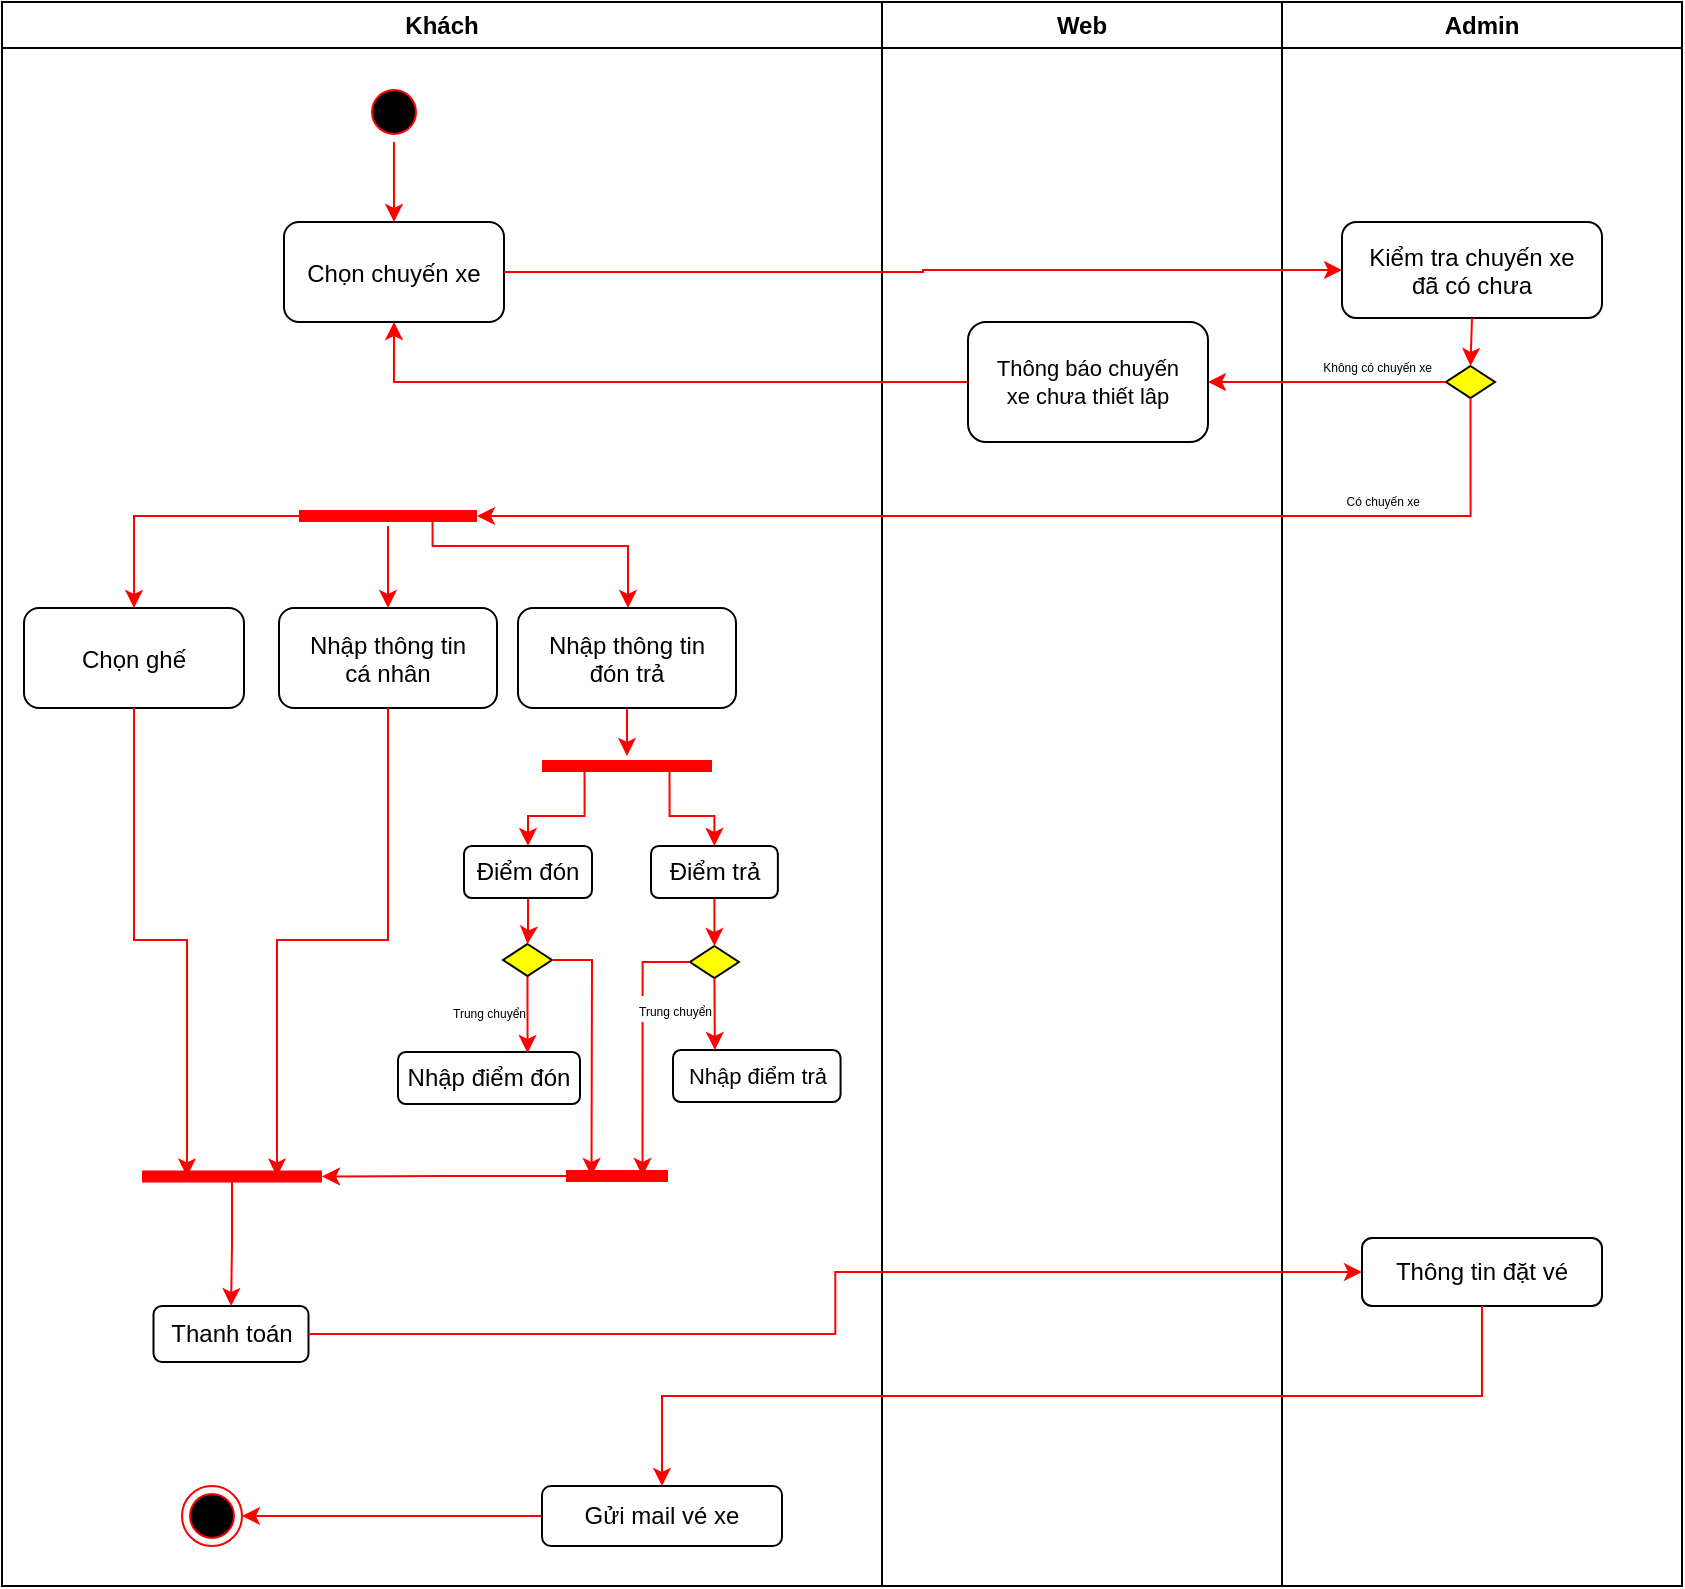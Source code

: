 <mxfile version="24.8.8">
  <diagram name="Page-1" id="e7e014a7-5840-1c2e-5031-d8a46d1fe8dd">
    <mxGraphModel dx="880" dy="468" grid="1" gridSize="10" guides="1" tooltips="1" connect="1" arrows="1" fold="1" page="1" pageScale="1" pageWidth="1169" pageHeight="826" background="none" math="0" shadow="0">
      <root>
        <mxCell id="0" />
        <mxCell id="1" parent="0" />
        <mxCell id="2" value="Khách" style="swimlane;whiteSpace=wrap" parent="1" vertex="1">
          <mxGeometry x="160" y="128" width="440" height="792" as="geometry" />
        </mxCell>
        <mxCell id="wCCycQuZFANbT5Uhhh3c-147" style="edgeStyle=orthogonalEdgeStyle;shape=connector;rounded=0;orthogonalLoop=1;jettySize=auto;html=1;entryX=0.5;entryY=0;entryDx=0;entryDy=0;strokeColor=#FF0000;align=center;verticalAlign=middle;fontFamily=Helvetica;fontSize=11;fontColor=default;labelBackgroundColor=default;endArrow=classic;" edge="1" parent="2" source="5" target="7">
          <mxGeometry relative="1" as="geometry" />
        </mxCell>
        <mxCell id="5" value="" style="ellipse;shape=startState;fillColor=#000000;strokeColor=#ff0000;" parent="2" vertex="1">
          <mxGeometry x="181" y="40" width="30" height="30" as="geometry" />
        </mxCell>
        <mxCell id="7" value="Chọn chuyến xe" style="rounded=1;" parent="2" vertex="1">
          <mxGeometry x="141" y="110" width="110" height="50" as="geometry" />
        </mxCell>
        <mxCell id="8" value="Chọn ghế" style="rounded=1;" parent="2" vertex="1">
          <mxGeometry x="11" y="303" width="110" height="50" as="geometry" />
        </mxCell>
        <mxCell id="38" value="" style="ellipse;shape=endState;fillColor=#000000;strokeColor=#ff0000" parent="2" vertex="1">
          <mxGeometry x="90" y="742" width="30" height="30" as="geometry" />
        </mxCell>
        <mxCell id="wCCycQuZFANbT5Uhhh3c-45" value="Nhập thông tin&#xa;cá nhân" style="rounded=1;" vertex="1" parent="2">
          <mxGeometry x="138.5" y="303" width="109" height="50" as="geometry" />
        </mxCell>
        <mxCell id="wCCycQuZFANbT5Uhhh3c-61" value="&lt;font style=&quot;font-size: 12px;&quot;&gt;Nhập điểm đón&lt;/font&gt;" style="rounded=1;whiteSpace=wrap;html=1;fontSize=11;strokeColor=#000000;strokeWidth=1;labelBackgroundColor=default;" vertex="1" parent="2">
          <mxGeometry x="198" y="525" width="91" height="26" as="geometry" />
        </mxCell>
        <mxCell id="wCCycQuZFANbT5Uhhh3c-52" value="Thanh toán" style="whiteSpace=wrap;html=1;rounded=1;" vertex="1" parent="2">
          <mxGeometry x="75.75" y="652" width="77.5" height="28" as="geometry" />
        </mxCell>
        <mxCell id="wCCycQuZFANbT5Uhhh3c-80" value="" style="rhombus;whiteSpace=wrap;html=1;fontColor=#000000;fillColor=#FFFF00;strokeColor=#000000;fontFamily=Helvetica;fontSize=11;labelBackgroundColor=default;" vertex="1" parent="2">
          <mxGeometry x="343.96" y="472" width="24.5" height="16" as="geometry" />
        </mxCell>
        <mxCell id="wCCycQuZFANbT5Uhhh3c-97" style="edgeStyle=orthogonalEdgeStyle;shape=connector;rounded=0;orthogonalLoop=1;jettySize=auto;html=1;entryX=0.5;entryY=0;entryDx=0;entryDy=0;strokeColor=#FF0000;align=center;verticalAlign=middle;fontFamily=Helvetica;fontSize=11;fontColor=default;labelBackgroundColor=default;endArrow=classic;" edge="1" parent="2" source="wCCycQuZFANbT5Uhhh3c-96" target="wCCycQuZFANbT5Uhhh3c-80">
          <mxGeometry relative="1" as="geometry" />
        </mxCell>
        <mxCell id="wCCycQuZFANbT5Uhhh3c-96" value="Điểm trả" style="rounded=1;whiteSpace=wrap;html=1;fontFamily=Helvetica;fontSize=12;fontColor=default;labelBackgroundColor=default;" vertex="1" parent="2">
          <mxGeometry x="324.5" y="422" width="63.43" height="26.01" as="geometry" />
        </mxCell>
        <mxCell id="wCCycQuZFANbT5Uhhh3c-98" value="Nhập điểm trả" style="rounded=1;whiteSpace=wrap;html=1;fontFamily=Helvetica;fontSize=11;fontColor=default;labelBackgroundColor=default;" vertex="1" parent="2">
          <mxGeometry x="335.5" y="524" width="83.78" height="26" as="geometry" />
        </mxCell>
        <mxCell id="wCCycQuZFANbT5Uhhh3c-106" value="&lt;font style=&quot;font-size: 6px;&quot;&gt;Trung chuyển&lt;/font&gt;" style="edgeStyle=orthogonalEdgeStyle;shape=connector;rounded=0;orthogonalLoop=1;jettySize=auto;html=1;entryX=0.712;entryY=0.019;entryDx=0;entryDy=0;strokeColor=#FF0000;align=right;verticalAlign=bottom;fontFamily=Helvetica;fontSize=11;fontColor=default;labelBackgroundColor=default;endArrow=classic;entryPerimeter=0;" edge="1" parent="2" source="wCCycQuZFANbT5Uhhh3c-100" target="wCCycQuZFANbT5Uhhh3c-61">
          <mxGeometry x="0.338" relative="1" as="geometry">
            <mxPoint as="offset" />
          </mxGeometry>
        </mxCell>
        <mxCell id="wCCycQuZFANbT5Uhhh3c-100" value="" style="rhombus;whiteSpace=wrap;html=1;fontColor=#000000;fillColor=#FFFF00;strokeColor=#000000;fontFamily=Helvetica;fontSize=11;labelBackgroundColor=default;" vertex="1" parent="2">
          <mxGeometry x="250.5" y="471" width="24.5" height="16" as="geometry" />
        </mxCell>
        <mxCell id="wCCycQuZFANbT5Uhhh3c-104" value="" style="shape=line;html=1;strokeWidth=6;strokeColor=#ff0000;fontFamily=Helvetica;fontSize=11;fontColor=default;labelBackgroundColor=default;" vertex="1" parent="2">
          <mxGeometry x="282" y="582" width="51" height="10" as="geometry" />
        </mxCell>
        <mxCell id="wCCycQuZFANbT5Uhhh3c-119" style="edgeStyle=orthogonalEdgeStyle;shape=connector;rounded=0;orthogonalLoop=1;jettySize=auto;html=1;strokeColor=#FF0000;align=center;verticalAlign=middle;fontFamily=Helvetica;fontSize=11;fontColor=default;labelBackgroundColor=default;endArrow=classic;exitX=1;exitY=0.5;exitDx=0;exitDy=0;entryX=0.25;entryY=0.5;entryDx=0;entryDy=0;entryPerimeter=0;" edge="1" parent="2" source="wCCycQuZFANbT5Uhhh3c-100" target="wCCycQuZFANbT5Uhhh3c-104">
          <mxGeometry relative="1" as="geometry">
            <mxPoint x="294.5" y="542" as="targetPoint" />
            <Array as="points">
              <mxPoint x="295" y="480" />
              <mxPoint x="295" y="571" />
            </Array>
          </mxGeometry>
        </mxCell>
        <mxCell id="wCCycQuZFANbT5Uhhh3c-122" style="edgeStyle=orthogonalEdgeStyle;shape=connector;rounded=0;orthogonalLoop=1;jettySize=auto;html=1;strokeColor=#FF0000;align=center;verticalAlign=middle;fontFamily=Helvetica;fontSize=11;fontColor=default;labelBackgroundColor=default;endArrow=classic;exitX=0;exitY=0.5;exitDx=0;exitDy=0;entryX=0.75;entryY=0.5;entryDx=0;entryDy=0;entryPerimeter=0;" edge="1" parent="2" source="wCCycQuZFANbT5Uhhh3c-80" target="wCCycQuZFANbT5Uhhh3c-104">
          <mxGeometry relative="1" as="geometry">
            <mxPoint x="315.5" y="552" as="targetPoint" />
            <Array as="points">
              <mxPoint x="320" y="480" />
            </Array>
          </mxGeometry>
        </mxCell>
        <mxCell id="wCCycQuZFANbT5Uhhh3c-140" value="&lt;font style=&quot;font-size: 6px;&quot;&gt;Trung chuyển&lt;/font&gt;" style="edgeStyle=orthogonalEdgeStyle;shape=connector;rounded=0;orthogonalLoop=1;jettySize=auto;html=1;entryX=0.25;entryY=0;entryDx=0;entryDy=0;strokeColor=#FF0000;align=right;verticalAlign=bottom;fontFamily=Helvetica;fontSize=11;fontColor=default;labelBackgroundColor=default;endArrow=classic;exitX=0.5;exitY=1;exitDx=0;exitDy=0;" edge="1" parent="2" source="wCCycQuZFANbT5Uhhh3c-80" target="wCCycQuZFANbT5Uhhh3c-98">
          <mxGeometry x="0.338" relative="1" as="geometry">
            <mxPoint x="365.5" y="488" as="sourcePoint" />
            <mxPoint x="365.5" y="525" as="targetPoint" />
            <mxPoint as="offset" />
          </mxGeometry>
        </mxCell>
        <mxCell id="3" value="Web" style="swimlane;whiteSpace=wrap;startSize=23;" parent="1" vertex="1">
          <mxGeometry x="600" y="128" width="200" height="792" as="geometry" />
        </mxCell>
        <mxCell id="4" value="Admin" style="swimlane;whiteSpace=wrap;startSize=23;" parent="1" vertex="1">
          <mxGeometry x="800" y="128" width="200" height="792" as="geometry">
            <mxRectangle x="724.5" y="128" width="70" height="30" as="alternateBounds" />
          </mxGeometry>
        </mxCell>
        <mxCell id="wCCycQuZFANbT5Uhhh3c-130" value="Thông tin đặt vé" style="rounded=1;whiteSpace=wrap;html=1;fontFamily=Helvetica;fontSize=12;fontColor=default;labelBackgroundColor=default;" vertex="1" parent="4">
          <mxGeometry x="40" y="618" width="120" height="34" as="geometry" />
        </mxCell>
        <mxCell id="wCCycQuZFANbT5Uhhh3c-42" value="Kiểm tra chuyến xe&#xa;đã có chưa" style="rounded=1;" vertex="1" parent="4">
          <mxGeometry x="30" y="110" width="130" height="48" as="geometry" />
        </mxCell>
        <mxCell id="wCCycQuZFANbT5Uhhh3c-137" value="" style="rhombus;whiteSpace=wrap;html=1;fontColor=#000000;fillColor=#FFFF00;strokeColor=#000000;fontFamily=Helvetica;fontSize=11;labelBackgroundColor=default;" vertex="1" parent="4">
          <mxGeometry x="82" y="182" width="24.5" height="16" as="geometry" />
        </mxCell>
        <mxCell id="wCCycQuZFANbT5Uhhh3c-139" style="edgeStyle=orthogonalEdgeStyle;shape=connector;rounded=0;orthogonalLoop=1;jettySize=auto;html=1;entryX=0.5;entryY=0;entryDx=0;entryDy=0;strokeColor=#FF0000;align=center;verticalAlign=middle;fontFamily=Helvetica;fontSize=11;fontColor=default;labelBackgroundColor=default;endArrow=classic;exitX=0.5;exitY=1;exitDx=0;exitDy=0;" edge="1" parent="4" source="wCCycQuZFANbT5Uhhh3c-42" target="wCCycQuZFANbT5Uhhh3c-137">
          <mxGeometry relative="1" as="geometry" />
        </mxCell>
        <mxCell id="wCCycQuZFANbT5Uhhh3c-76" style="edgeStyle=orthogonalEdgeStyle;shape=connector;rounded=0;orthogonalLoop=1;jettySize=auto;html=1;strokeColor=#FF0000;align=center;verticalAlign=middle;fontFamily=Helvetica;fontSize=11;fontColor=default;labelBackgroundColor=default;endArrow=classic;exitX=0.75;exitY=0.5;exitDx=0;exitDy=0;exitPerimeter=0;" edge="1" parent="1" source="wCCycQuZFANbT5Uhhh3c-58" target="wCCycQuZFANbT5Uhhh3c-74">
          <mxGeometry relative="1" as="geometry">
            <mxPoint x="370" y="410" as="sourcePoint" />
            <Array as="points">
              <mxPoint x="375" y="400" />
              <mxPoint x="473" y="400" />
            </Array>
          </mxGeometry>
        </mxCell>
        <mxCell id="wCCycQuZFANbT5Uhhh3c-149" style="edgeStyle=orthogonalEdgeStyle;shape=connector;rounded=0;orthogonalLoop=1;jettySize=auto;html=1;entryX=0.5;entryY=0;entryDx=0;entryDy=0;strokeColor=#FF0000;align=center;verticalAlign=middle;fontFamily=Helvetica;fontSize=11;fontColor=default;labelBackgroundColor=default;endArrow=classic;" edge="1" parent="1" source="wCCycQuZFANbT5Uhhh3c-58" target="wCCycQuZFANbT5Uhhh3c-45">
          <mxGeometry relative="1" as="geometry" />
        </mxCell>
        <mxCell id="wCCycQuZFANbT5Uhhh3c-150" style="edgeStyle=orthogonalEdgeStyle;shape=connector;rounded=0;orthogonalLoop=1;jettySize=auto;html=1;strokeColor=#FF0000;align=center;verticalAlign=middle;fontFamily=Helvetica;fontSize=11;fontColor=default;labelBackgroundColor=default;endArrow=classic;" edge="1" parent="1" source="wCCycQuZFANbT5Uhhh3c-58" target="8">
          <mxGeometry relative="1" as="geometry" />
        </mxCell>
        <mxCell id="wCCycQuZFANbT5Uhhh3c-58" value="" style="shape=line;html=1;strokeWidth=6;strokeColor=#ff0000;fontFamily=Helvetica;fontSize=11;fontColor=default;labelBackgroundColor=default;" vertex="1" parent="1">
          <mxGeometry x="308.5" y="380" width="89" height="10" as="geometry" />
        </mxCell>
        <mxCell id="wCCycQuZFANbT5Uhhh3c-87" style="edgeStyle=orthogonalEdgeStyle;shape=connector;rounded=0;orthogonalLoop=1;jettySize=auto;html=1;strokeColor=#FF0000;align=center;verticalAlign=middle;fontFamily=Helvetica;fontSize=11;fontColor=default;labelBackgroundColor=default;endArrow=classic;" edge="1" parent="1" source="wCCycQuZFANbT5Uhhh3c-74" target="wCCycQuZFANbT5Uhhh3c-88">
          <mxGeometry relative="1" as="geometry">
            <mxPoint x="472.5" y="510" as="targetPoint" />
          </mxGeometry>
        </mxCell>
        <mxCell id="wCCycQuZFANbT5Uhhh3c-74" value="Nhập thông tin&#xa;đón trả" style="rounded=1;" vertex="1" parent="1">
          <mxGeometry x="418" y="431" width="109" height="50" as="geometry" />
        </mxCell>
        <mxCell id="wCCycQuZFANbT5Uhhh3c-92" style="edgeStyle=orthogonalEdgeStyle;shape=connector;rounded=0;orthogonalLoop=1;jettySize=auto;html=1;strokeColor=#FF0000;align=center;verticalAlign=middle;fontFamily=Helvetica;fontSize=11;fontColor=default;labelBackgroundColor=default;endArrow=classic;exitX=0.25;exitY=0.5;exitDx=0;exitDy=0;exitPerimeter=0;" edge="1" parent="1" source="wCCycQuZFANbT5Uhhh3c-88" target="wCCycQuZFANbT5Uhhh3c-95">
          <mxGeometry relative="1" as="geometry">
            <mxPoint x="442.273" y="546.015" as="targetPoint" />
          </mxGeometry>
        </mxCell>
        <mxCell id="wCCycQuZFANbT5Uhhh3c-93" style="edgeStyle=orthogonalEdgeStyle;shape=connector;rounded=0;orthogonalLoop=1;jettySize=auto;html=1;strokeColor=#FF0000;align=center;verticalAlign=middle;fontFamily=Helvetica;fontSize=11;fontColor=default;labelBackgroundColor=default;endArrow=classic;entryX=0.5;entryY=0;entryDx=0;entryDy=0;exitX=0.75;exitY=0.5;exitDx=0;exitDy=0;exitPerimeter=0;" edge="1" parent="1" source="wCCycQuZFANbT5Uhhh3c-88" target="wCCycQuZFANbT5Uhhh3c-96">
          <mxGeometry relative="1" as="geometry">
            <mxPoint x="510" y="530" as="targetPoint" />
          </mxGeometry>
        </mxCell>
        <mxCell id="wCCycQuZFANbT5Uhhh3c-88" value="" style="shape=line;html=1;strokeWidth=6;strokeColor=#ff0000;fontFamily=Helvetica;fontSize=11;fontColor=default;labelBackgroundColor=default;" vertex="1" parent="1">
          <mxGeometry x="430" y="505" width="85" height="10" as="geometry" />
        </mxCell>
        <mxCell id="wCCycQuZFANbT5Uhhh3c-148" style="edgeStyle=orthogonalEdgeStyle;shape=connector;rounded=0;orthogonalLoop=1;jettySize=auto;html=1;entryX=0.5;entryY=0;entryDx=0;entryDy=0;strokeColor=#FF0000;align=center;verticalAlign=middle;fontFamily=Helvetica;fontSize=11;fontColor=default;labelBackgroundColor=default;endArrow=classic;" edge="1" parent="1" source="wCCycQuZFANbT5Uhhh3c-95" target="wCCycQuZFANbT5Uhhh3c-100">
          <mxGeometry relative="1" as="geometry" />
        </mxCell>
        <mxCell id="wCCycQuZFANbT5Uhhh3c-95" value="Điểm đón" style="rounded=1;whiteSpace=wrap;html=1;fontFamily=Helvetica;fontSize=12;fontColor=default;labelBackgroundColor=default;" vertex="1" parent="1">
          <mxGeometry x="391" y="550" width="64" height="26" as="geometry" />
        </mxCell>
        <mxCell id="wCCycQuZFANbT5Uhhh3c-128" style="edgeStyle=orthogonalEdgeStyle;shape=connector;rounded=0;orthogonalLoop=1;jettySize=auto;html=1;strokeColor=#FF0000;align=center;verticalAlign=middle;fontFamily=Helvetica;fontSize=11;fontColor=default;labelBackgroundColor=default;endArrow=classic;" edge="1" parent="1" source="wCCycQuZFANbT5Uhhh3c-125" target="wCCycQuZFANbT5Uhhh3c-52">
          <mxGeometry relative="1" as="geometry" />
        </mxCell>
        <mxCell id="wCCycQuZFANbT5Uhhh3c-125" value="" style="shape=line;html=1;strokeWidth=6;strokeColor=#ff0000;fontFamily=Helvetica;fontSize=11;fontColor=default;labelBackgroundColor=default;" vertex="1" parent="1">
          <mxGeometry x="230" y="713" width="90" height="4.5" as="geometry" />
        </mxCell>
        <mxCell id="wCCycQuZFANbT5Uhhh3c-124" style="edgeStyle=orthogonalEdgeStyle;shape=connector;rounded=0;orthogonalLoop=1;jettySize=auto;html=1;strokeColor=#FF0000;align=center;verticalAlign=middle;fontFamily=Helvetica;fontSize=11;fontColor=default;labelBackgroundColor=default;endArrow=classic;" edge="1" parent="1" source="wCCycQuZFANbT5Uhhh3c-104" target="wCCycQuZFANbT5Uhhh3c-125">
          <mxGeometry relative="1" as="geometry">
            <mxPoint x="330" y="715.0" as="targetPoint" />
          </mxGeometry>
        </mxCell>
        <mxCell id="wCCycQuZFANbT5Uhhh3c-126" style="edgeStyle=orthogonalEdgeStyle;shape=connector;rounded=0;orthogonalLoop=1;jettySize=auto;html=1;entryX=0.75;entryY=0.5;entryDx=0;entryDy=0;entryPerimeter=0;strokeColor=#FF0000;align=center;verticalAlign=middle;fontFamily=Helvetica;fontSize=11;fontColor=default;labelBackgroundColor=default;endArrow=classic;" edge="1" parent="1" source="wCCycQuZFANbT5Uhhh3c-45" target="wCCycQuZFANbT5Uhhh3c-125">
          <mxGeometry relative="1" as="geometry" />
        </mxCell>
        <mxCell id="wCCycQuZFANbT5Uhhh3c-127" style="edgeStyle=orthogonalEdgeStyle;shape=connector;rounded=0;orthogonalLoop=1;jettySize=auto;html=1;entryX=0.25;entryY=0.5;entryDx=0;entryDy=0;entryPerimeter=0;strokeColor=#FF0000;align=center;verticalAlign=middle;fontFamily=Helvetica;fontSize=11;fontColor=default;labelBackgroundColor=default;endArrow=classic;" edge="1" parent="1" source="8" target="wCCycQuZFANbT5Uhhh3c-125">
          <mxGeometry relative="1" as="geometry" />
        </mxCell>
        <mxCell id="wCCycQuZFANbT5Uhhh3c-129" style="edgeStyle=orthogonalEdgeStyle;shape=connector;rounded=0;orthogonalLoop=1;jettySize=auto;html=1;strokeColor=#FF0000;align=center;verticalAlign=middle;fontFamily=Helvetica;fontSize=11;fontColor=default;labelBackgroundColor=default;endArrow=classic;" edge="1" parent="1" source="wCCycQuZFANbT5Uhhh3c-52" target="wCCycQuZFANbT5Uhhh3c-130">
          <mxGeometry relative="1" as="geometry">
            <mxPoint x="660" y="764" as="targetPoint" />
          </mxGeometry>
        </mxCell>
        <mxCell id="wCCycQuZFANbT5Uhhh3c-133" style="edgeStyle=orthogonalEdgeStyle;shape=connector;rounded=0;orthogonalLoop=1;jettySize=auto;html=1;entryX=1;entryY=0.5;entryDx=0;entryDy=0;strokeColor=#FF0000;align=center;verticalAlign=middle;fontFamily=Helvetica;fontSize=11;fontColor=default;labelBackgroundColor=default;endArrow=classic;" edge="1" parent="1" source="wCCycQuZFANbT5Uhhh3c-132" target="38">
          <mxGeometry relative="1" as="geometry" />
        </mxCell>
        <mxCell id="wCCycQuZFANbT5Uhhh3c-132" value="Gửi mail vé xe" style="rounded=1;whiteSpace=wrap;html=1;fontFamily=Helvetica;fontSize=12;fontColor=default;labelBackgroundColor=default;" vertex="1" parent="1">
          <mxGeometry x="430" y="870" width="120" height="30" as="geometry" />
        </mxCell>
        <mxCell id="wCCycQuZFANbT5Uhhh3c-131" style="edgeStyle=orthogonalEdgeStyle;shape=connector;rounded=0;orthogonalLoop=1;jettySize=auto;html=1;strokeColor=#FF0000;align=center;verticalAlign=middle;fontFamily=Helvetica;fontSize=11;fontColor=default;labelBackgroundColor=default;endArrow=classic;exitX=0.5;exitY=1;exitDx=0;exitDy=0;" edge="1" parent="1" source="wCCycQuZFANbT5Uhhh3c-130" target="wCCycQuZFANbT5Uhhh3c-132">
          <mxGeometry relative="1" as="geometry">
            <mxPoint x="490" y="870" as="targetPoint" />
          </mxGeometry>
        </mxCell>
        <mxCell id="wCCycQuZFANbT5Uhhh3c-142" value="&lt;font style=&quot;font-size: 6px;&quot;&gt;Có chuyến xe&lt;/font&gt;" style="edgeStyle=orthogonalEdgeStyle;shape=connector;rounded=0;orthogonalLoop=1;jettySize=auto;html=1;entryX=1;entryY=0.5;entryDx=0;entryDy=0;strokeColor=#FF0000;align=right;verticalAlign=bottom;fontFamily=Helvetica;fontSize=11;fontColor=default;labelBackgroundColor=default;endArrow=classic;entryPerimeter=0;exitX=0.5;exitY=1;exitDx=0;exitDy=0;" edge="1" parent="1" source="wCCycQuZFANbT5Uhhh3c-137" target="wCCycQuZFANbT5Uhhh3c-58">
          <mxGeometry x="-0.7" relative="1" as="geometry">
            <mxPoint x="670" y="320" as="sourcePoint" />
            <mxPoint x="670" y="357" as="targetPoint" />
            <mxPoint as="offset" />
          </mxGeometry>
        </mxCell>
        <mxCell id="wCCycQuZFANbT5Uhhh3c-145" style="edgeStyle=orthogonalEdgeStyle;shape=connector;rounded=0;orthogonalLoop=1;jettySize=auto;html=1;strokeColor=#FF0000;align=center;verticalAlign=middle;fontFamily=Helvetica;fontSize=11;fontColor=default;labelBackgroundColor=default;endArrow=classic;entryX=0.5;entryY=1;entryDx=0;entryDy=0;" edge="1" parent="1" source="wCCycQuZFANbT5Uhhh3c-143" target="7">
          <mxGeometry relative="1" as="geometry">
            <mxPoint x="550" y="318" as="targetPoint" />
          </mxGeometry>
        </mxCell>
        <mxCell id="wCCycQuZFANbT5Uhhh3c-143" value="Thông báo chuyến&lt;div&gt;xe chưa thiết lâp&lt;/div&gt;" style="rounded=1;whiteSpace=wrap;html=1;fontFamily=Helvetica;fontSize=11;fontColor=default;labelBackgroundColor=default;" vertex="1" parent="1">
          <mxGeometry x="643" y="288" width="120" height="60" as="geometry" />
        </mxCell>
        <mxCell id="wCCycQuZFANbT5Uhhh3c-141" value="&lt;font style=&quot;font-size: 6px;&quot;&gt;Không có chuyến xe&lt;/font&gt;" style="edgeStyle=orthogonalEdgeStyle;shape=connector;rounded=0;orthogonalLoop=1;jettySize=auto;html=1;strokeColor=#FF0000;align=right;verticalAlign=bottom;fontFamily=Helvetica;fontSize=11;fontColor=default;labelBackgroundColor=default;endArrow=classic;exitX=0;exitY=0.5;exitDx=0;exitDy=0;" edge="1" parent="1" source="wCCycQuZFANbT5Uhhh3c-137" target="wCCycQuZFANbT5Uhhh3c-143">
          <mxGeometry x="-0.894" relative="1" as="geometry">
            <mxPoint x="660" y="310" as="sourcePoint" />
            <mxPoint x="680" y="300" as="targetPoint" />
            <mxPoint as="offset" />
          </mxGeometry>
        </mxCell>
        <mxCell id="wCCycQuZFANbT5Uhhh3c-146" style="edgeStyle=orthogonalEdgeStyle;shape=connector;rounded=0;orthogonalLoop=1;jettySize=auto;html=1;entryX=0;entryY=0.5;entryDx=0;entryDy=0;strokeColor=#FF0000;align=center;verticalAlign=middle;fontFamily=Helvetica;fontSize=11;fontColor=default;labelBackgroundColor=default;endArrow=classic;" edge="1" parent="1" source="7" target="wCCycQuZFANbT5Uhhh3c-42">
          <mxGeometry relative="1" as="geometry" />
        </mxCell>
      </root>
    </mxGraphModel>
  </diagram>
</mxfile>
